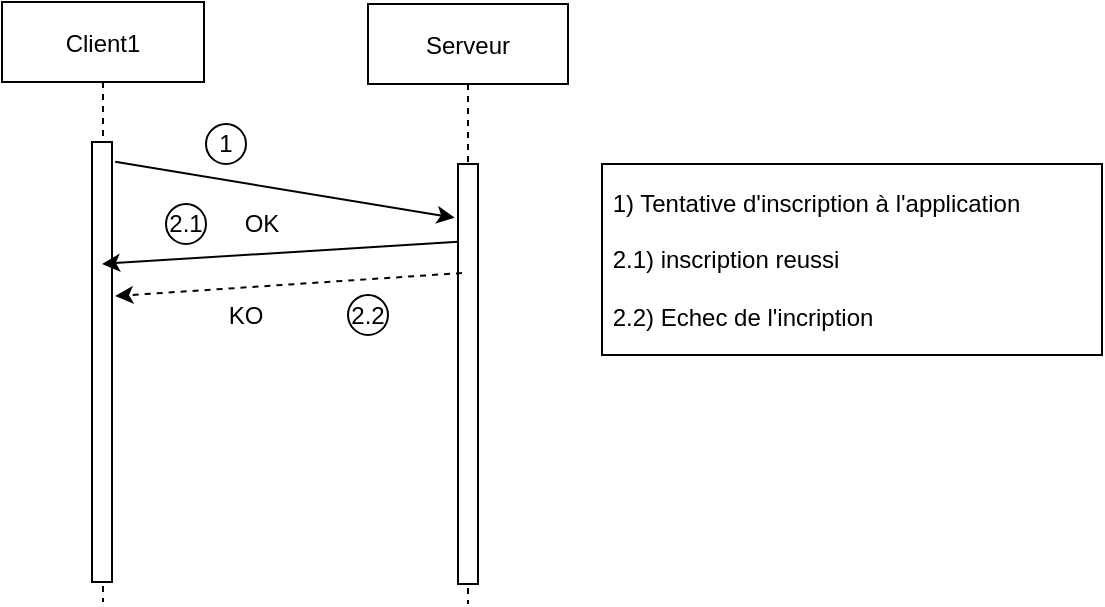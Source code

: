 <mxfile version="14.5.1" type="device"><diagram id="kgpKYQtTHZ0yAKxKKP6v" name="Page-1"><mxGraphModel dx="420" dy="599" grid="1" gridSize="10" guides="1" tooltips="1" connect="1" arrows="1" fold="1" page="1" pageScale="1" pageWidth="850" pageHeight="1100" background="none" math="0" shadow="0"><root><mxCell id="0"/><mxCell id="1" parent="0"/><mxCell id="3nuBFxr9cyL0pnOWT2aG-1" value="Client1" style="shape=umlLifeline;perimeter=lifelinePerimeter;container=1;collapsible=0;recursiveResize=0;rounded=0;shadow=0;strokeWidth=1;" parent="1" vertex="1"><mxGeometry x="40" y="79" width="101" height="300" as="geometry"/></mxCell><mxCell id="3nuBFxr9cyL0pnOWT2aG-2" value="" style="points=[];perimeter=orthogonalPerimeter;rounded=0;shadow=0;strokeWidth=1;" parent="3nuBFxr9cyL0pnOWT2aG-1" vertex="1"><mxGeometry x="45" y="70" width="10" height="220" as="geometry"/></mxCell><mxCell id="3nuBFxr9cyL0pnOWT2aG-5" value="Serveur" style="shape=umlLifeline;perimeter=lifelinePerimeter;container=1;collapsible=0;recursiveResize=0;rounded=0;shadow=0;strokeWidth=1;" parent="1" vertex="1"><mxGeometry x="223" y="80" width="100" height="300" as="geometry"/></mxCell><mxCell id="3nuBFxr9cyL0pnOWT2aG-6" value="" style="points=[];perimeter=orthogonalPerimeter;rounded=0;shadow=0;strokeWidth=1;" parent="3nuBFxr9cyL0pnOWT2aG-5" vertex="1"><mxGeometry x="45" y="80" width="10" height="210" as="geometry"/></mxCell><mxCell id="duudPGhxaD_FbWiu7INb-34" value="" style="endArrow=classic;html=1;fontFamily=Helvetica;exitX=1.16;exitY=0.045;exitDx=0;exitDy=0;exitPerimeter=0;entryX=-0.16;entryY=0.128;entryDx=0;entryDy=0;entryPerimeter=0;" parent="1" source="3nuBFxr9cyL0pnOWT2aG-2" target="3nuBFxr9cyL0pnOWT2aG-6" edge="1"><mxGeometry width="50" height="50" relative="1" as="geometry"><mxPoint x="303" y="170" as="sourcePoint"/><mxPoint x="353" y="120" as="targetPoint"/></mxGeometry></mxCell><mxCell id="duudPGhxaD_FbWiu7INb-42" value="" style="endArrow=classic;html=1;fontFamily=Helvetica;dashed=1;entryX=1.16;entryY=0.957;entryDx=0;entryDy=0;entryPerimeter=0;" parent="1" edge="1"><mxGeometry width="50" height="50" relative="1" as="geometry"><mxPoint x="270" y="214.5" as="sourcePoint"/><mxPoint x="96.6" y="226.04" as="targetPoint"/></mxGeometry></mxCell><mxCell id="duudPGhxaD_FbWiu7INb-44" value="OK" style="text;html=1;strokeColor=none;fillColor=none;align=center;verticalAlign=middle;whiteSpace=wrap;rounded=0;fontFamily=Helvetica;" parent="1" vertex="1"><mxGeometry x="150" y="180" width="40" height="20" as="geometry"/></mxCell><mxCell id="duudPGhxaD_FbWiu7INb-48" value="KO&lt;span style=&quot;color: rgba(0 , 0 , 0 , 0) ; font-family: monospace ; font-size: 0px&quot;&gt;%3CmxGraphModel%3E%3Croot%3E%3CmxCell%20id%3D%220%22%2F%3E%3CmxCell%20id%3D%221%22%20parent%3D%220%22%2F%3E%3CmxCell%20id%3D%222%22%20value%3D%22OK%22%20style%3D%22text%3Bhtml%3D1%3BstrokeColor%3Dnone%3BfillColor%3Dnone%3Balign%3Dcenter%3BverticalAlign%3Dmiddle%3BwhiteSpace%3Dwrap%3Brounded%3D0%3BfontFamily%3DHelvetica%3B%22%20vertex%3D%221%22%20parent%3D%221%22%3E%3CmxGeometry%20x%3D%22200%22%20y%3D%22320%22%20width%3D%2240%22%20height%3D%2220%22%20as%3D%22geometry%22%2F%3E%3C%2FmxCell%3E%3C%2Froot%3E%3C%2FmxGraphModel%3E&lt;/span&gt;&lt;span style=&quot;color: rgba(0 , 0 , 0 , 0) ; font-family: monospace ; font-size: 0px&quot;&gt;%3CmxGraphModel%3E%3Croot%3E%3CmxCell%20id%3D%220%22%2F%3E%3CmxCell%20id%3D%221%22%20parent%3D%220%22%2F%3E%3CmxCell%20id%3D%222%22%20value%3D%22OK%22%20style%3D%22text%3Bhtml%3D1%3BstrokeColor%3Dnone%3BfillColor%3Dnone%3Balign%3Dcenter%3BverticalAlign%3Dmiddle%3BwhiteSpace%3Dwrap%3Brounded%3D0%3BfontFamily%3DHelvetica%3B%22%20vertex%3D%221%22%20parent%3D%221%22%3E%3CmxGeometry%20x%3D%22200%22%20y%3D%22320%22%20width%3D%2240%22%20height%3D%2220%22%20as%3D%22geometry%22%2F%3E%3C%2FmxCell%3E%3C%2Froot%3E%3C%2FmxGraphModel%3E&lt;/span&gt;" style="text;html=1;strokeColor=none;fillColor=none;align=center;verticalAlign=middle;whiteSpace=wrap;rounded=0;fontFamily=Helvetica;" parent="1" vertex="1"><mxGeometry x="142" y="225.5" width="40" height="20" as="geometry"/></mxCell><mxCell id="duudPGhxaD_FbWiu7INb-56" value="1" style="ellipse;whiteSpace=wrap;html=1;aspect=fixed;fontFamily=Helvetica;" parent="1" vertex="1"><mxGeometry x="142" y="140" width="20" height="20" as="geometry"/></mxCell><mxCell id="duudPGhxaD_FbWiu7INb-61" value="2.1" style="ellipse;whiteSpace=wrap;html=1;aspect=fixed;fontFamily=Helvetica;" parent="1" vertex="1"><mxGeometry x="122" y="180" width="20" height="20" as="geometry"/></mxCell><mxCell id="xy-xIKVo97sQC8lFJYUX-1" value="2.2" style="ellipse;whiteSpace=wrap;html=1;aspect=fixed;fontFamily=Helvetica;" vertex="1" parent="1"><mxGeometry x="213" y="225.5" width="20" height="20" as="geometry"/></mxCell><mxCell id="xy-xIKVo97sQC8lFJYUX-3" value="" style="endArrow=classic;html=1;fontFamily=Helvetica;exitX=0;exitY=0.185;exitDx=0;exitDy=0;exitPerimeter=0;entryX=0.5;entryY=0.277;entryDx=0;entryDy=0;entryPerimeter=0;" edge="1" parent="1" source="3nuBFxr9cyL0pnOWT2aG-6" target="3nuBFxr9cyL0pnOWT2aG-2"><mxGeometry width="50" height="50" relative="1" as="geometry"><mxPoint x="106.6" y="168.9" as="sourcePoint"/><mxPoint x="276.4" y="196.88" as="targetPoint"/></mxGeometry></mxCell><mxCell id="xy-xIKVo97sQC8lFJYUX-7" value="&lt;span&gt;&amp;nbsp;1) Tentative d'inscription à l'application&lt;/span&gt;&lt;br&gt;&lt;br&gt;&lt;span&gt;&amp;nbsp;2.1) inscription reussi&lt;/span&gt;&lt;br&gt;&lt;br&gt;&lt;div&gt;&lt;span&gt;&amp;nbsp;2.2) Echec de l'incription&lt;/span&gt;&lt;/div&gt;" style="rounded=0;whiteSpace=wrap;html=1;align=left;" vertex="1" parent="1"><mxGeometry x="340" y="160" width="250" height="95.5" as="geometry"/></mxCell></root></mxGraphModel></diagram></mxfile>